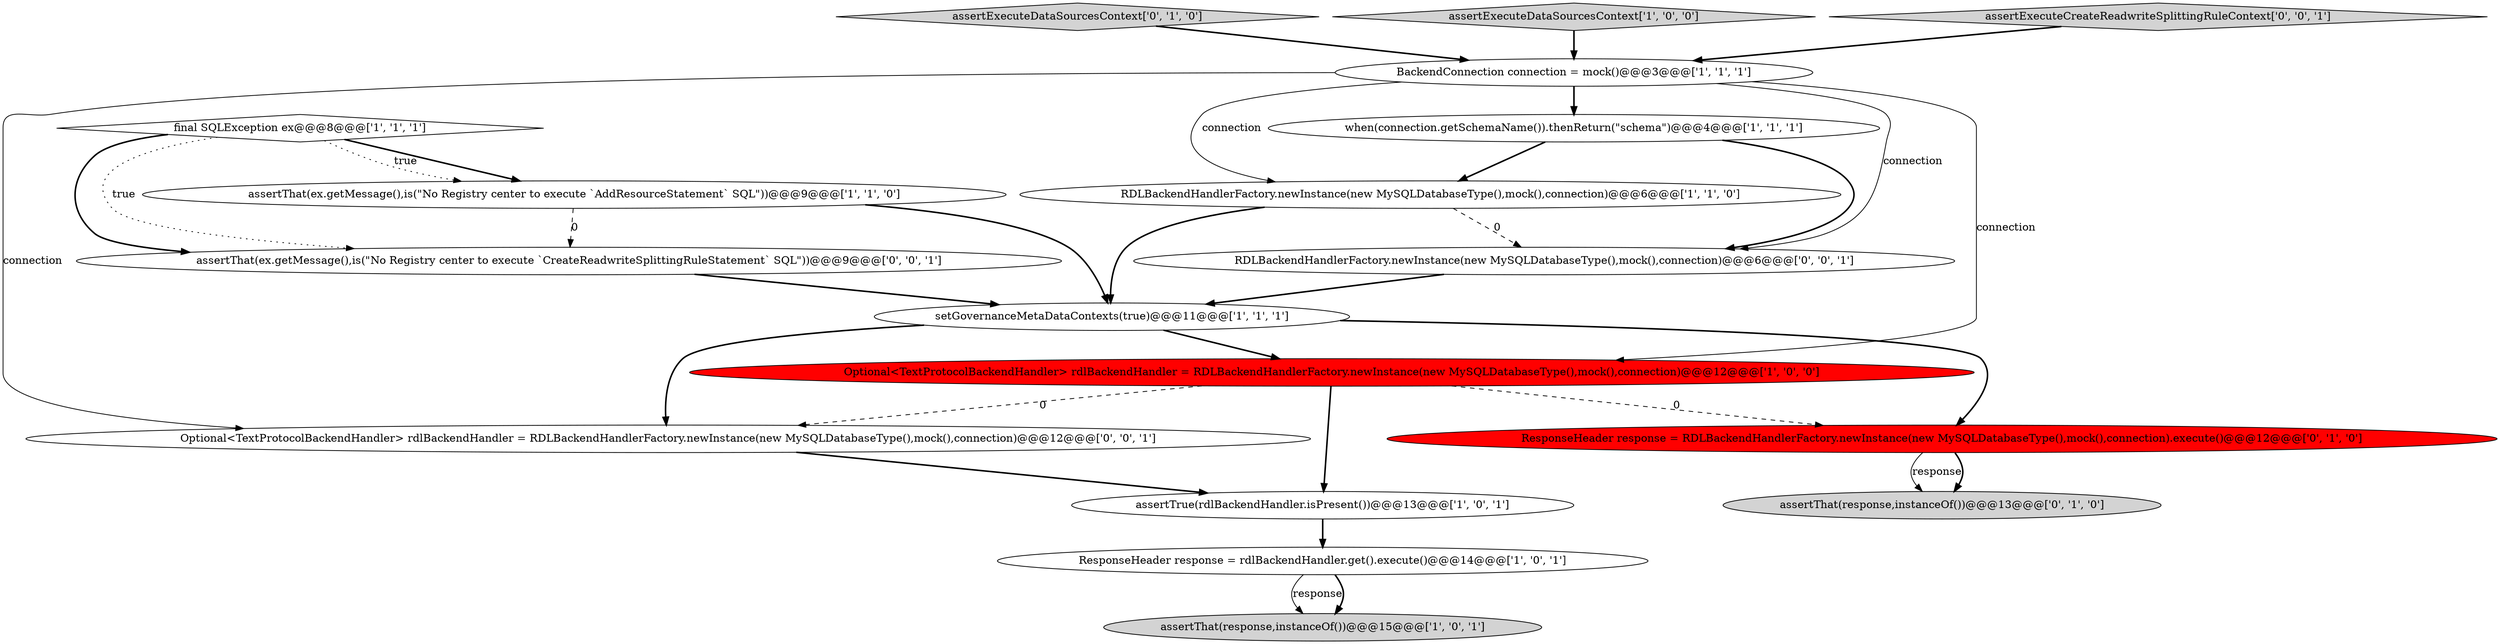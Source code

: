 digraph {
10 [style = filled, label = "assertThat(response,instanceOf())@@@15@@@['1', '0', '1']", fillcolor = lightgray, shape = ellipse image = "AAA0AAABBB1BBB"];
13 [style = filled, label = "assertExecuteDataSourcesContext['0', '1', '0']", fillcolor = lightgray, shape = diamond image = "AAA0AAABBB2BBB"];
9 [style = filled, label = "RDLBackendHandlerFactory.newInstance(new MySQLDatabaseType(),mock(),connection)@@@6@@@['1', '1', '0']", fillcolor = white, shape = ellipse image = "AAA0AAABBB1BBB"];
3 [style = filled, label = "final SQLException ex@@@8@@@['1', '1', '1']", fillcolor = white, shape = diamond image = "AAA0AAABBB1BBB"];
7 [style = filled, label = "setGovernanceMetaDataContexts(true)@@@11@@@['1', '1', '1']", fillcolor = white, shape = ellipse image = "AAA0AAABBB1BBB"];
2 [style = filled, label = "ResponseHeader response = rdlBackendHandler.get().execute()@@@14@@@['1', '0', '1']", fillcolor = white, shape = ellipse image = "AAA0AAABBB1BBB"];
11 [style = filled, label = "ResponseHeader response = RDLBackendHandlerFactory.newInstance(new MySQLDatabaseType(),mock(),connection).execute()@@@12@@@['0', '1', '0']", fillcolor = red, shape = ellipse image = "AAA1AAABBB2BBB"];
15 [style = filled, label = "Optional<TextProtocolBackendHandler> rdlBackendHandler = RDLBackendHandlerFactory.newInstance(new MySQLDatabaseType(),mock(),connection)@@@12@@@['0', '0', '1']", fillcolor = white, shape = ellipse image = "AAA0AAABBB3BBB"];
6 [style = filled, label = "assertThat(ex.getMessage(),is(\"No Registry center to execute `AddResourceStatement` SQL\"))@@@9@@@['1', '1', '0']", fillcolor = white, shape = ellipse image = "AAA0AAABBB1BBB"];
16 [style = filled, label = "assertThat(ex.getMessage(),is(\"No Registry center to execute `CreateReadwriteSplittingRuleStatement` SQL\"))@@@9@@@['0', '0', '1']", fillcolor = white, shape = ellipse image = "AAA0AAABBB3BBB"];
17 [style = filled, label = "RDLBackendHandlerFactory.newInstance(new MySQLDatabaseType(),mock(),connection)@@@6@@@['0', '0', '1']", fillcolor = white, shape = ellipse image = "AAA0AAABBB3BBB"];
4 [style = filled, label = "assertTrue(rdlBackendHandler.isPresent())@@@13@@@['1', '0', '1']", fillcolor = white, shape = ellipse image = "AAA0AAABBB1BBB"];
8 [style = filled, label = "assertExecuteDataSourcesContext['1', '0', '0']", fillcolor = lightgray, shape = diamond image = "AAA0AAABBB1BBB"];
5 [style = filled, label = "Optional<TextProtocolBackendHandler> rdlBackendHandler = RDLBackendHandlerFactory.newInstance(new MySQLDatabaseType(),mock(),connection)@@@12@@@['1', '0', '0']", fillcolor = red, shape = ellipse image = "AAA1AAABBB1BBB"];
0 [style = filled, label = "when(connection.getSchemaName()).thenReturn(\"schema\")@@@4@@@['1', '1', '1']", fillcolor = white, shape = ellipse image = "AAA0AAABBB1BBB"];
1 [style = filled, label = "BackendConnection connection = mock()@@@3@@@['1', '1', '1']", fillcolor = white, shape = ellipse image = "AAA0AAABBB1BBB"];
14 [style = filled, label = "assertExecuteCreateReadwriteSplittingRuleContext['0', '0', '1']", fillcolor = lightgray, shape = diamond image = "AAA0AAABBB3BBB"];
12 [style = filled, label = "assertThat(response,instanceOf())@@@13@@@['0', '1', '0']", fillcolor = lightgray, shape = ellipse image = "AAA0AAABBB2BBB"];
0->9 [style = bold, label=""];
7->11 [style = bold, label=""];
0->17 [style = bold, label=""];
11->12 [style = solid, label="response"];
16->7 [style = bold, label=""];
3->6 [style = bold, label=""];
11->12 [style = bold, label=""];
1->0 [style = bold, label=""];
4->2 [style = bold, label=""];
1->17 [style = solid, label="connection"];
3->16 [style = bold, label=""];
2->10 [style = solid, label="response"];
9->7 [style = bold, label=""];
2->10 [style = bold, label=""];
3->6 [style = dotted, label="true"];
13->1 [style = bold, label=""];
14->1 [style = bold, label=""];
17->7 [style = bold, label=""];
8->1 [style = bold, label=""];
1->5 [style = solid, label="connection"];
7->5 [style = bold, label=""];
6->16 [style = dashed, label="0"];
5->11 [style = dashed, label="0"];
9->17 [style = dashed, label="0"];
5->4 [style = bold, label=""];
1->15 [style = solid, label="connection"];
15->4 [style = bold, label=""];
7->15 [style = bold, label=""];
1->9 [style = solid, label="connection"];
6->7 [style = bold, label=""];
5->15 [style = dashed, label="0"];
3->16 [style = dotted, label="true"];
}
